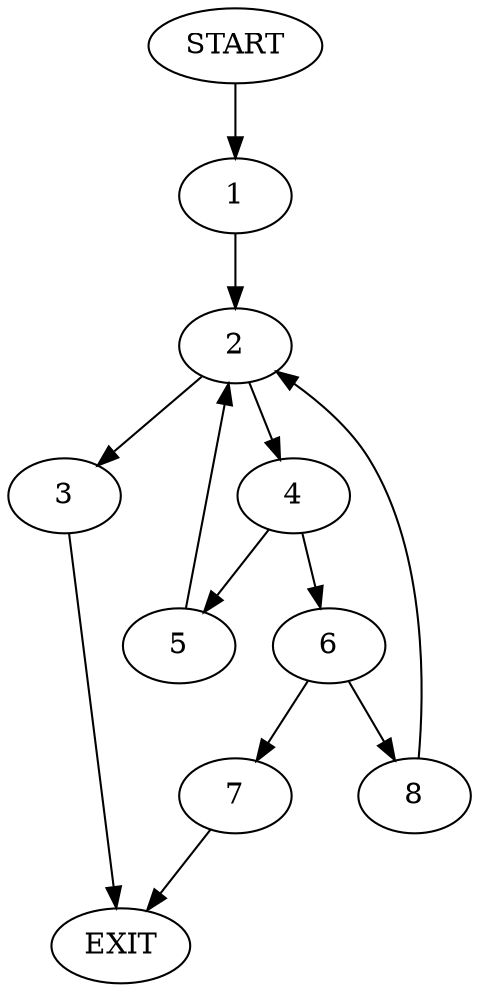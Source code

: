 digraph {
0 [label="START"]
9 [label="EXIT"]
0 -> 1
1 -> 2
2 -> 3
2 -> 4
3 -> 9
4 -> 5
4 -> 6
5 -> 2
6 -> 7
6 -> 8
8 -> 2
7 -> 9
}
